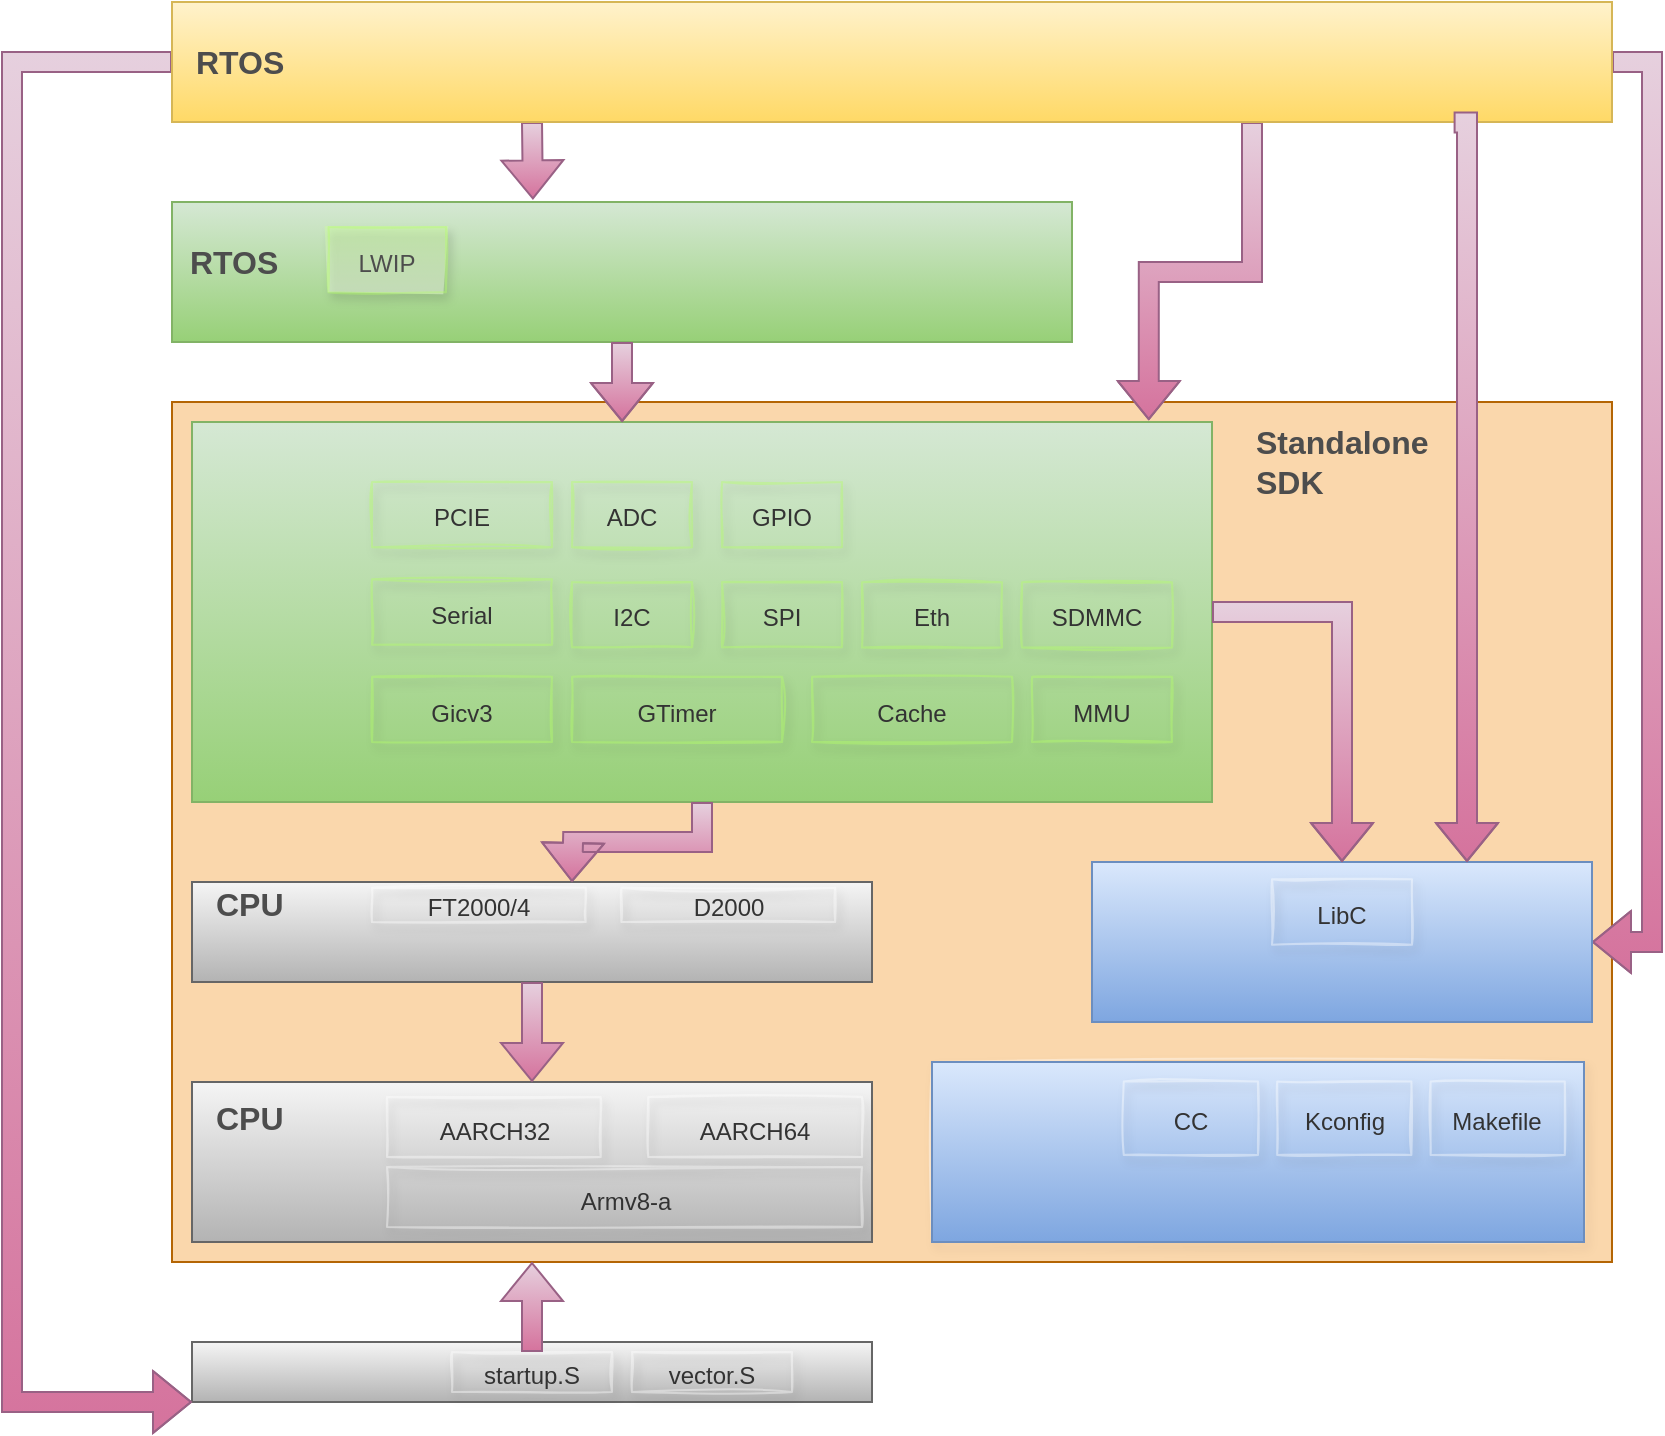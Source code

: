 <mxfile>
    <diagram id="mIqqJ92ZV3NnToaTfTDR" name=" 1 ">
        <mxGraphModel dx="1950" dy="674" grid="1" gridSize="10" guides="1" tooltips="1" connect="1" arrows="1" fold="1" page="1" pageScale="1" pageWidth="827" pageHeight="1169" background="none" math="0" shadow="0">
            <root>
                <mxCell id="0"/>
                <mxCell id="1" parent="0"/>
                <mxCell id="2" value="" style="rounded=0;whiteSpace=wrap;html=1;fillColor=#fad7ac;strokeColor=#b46504;" parent="1" vertex="1">
                    <mxGeometry x="-670" y="420" width="720" height="430" as="geometry"/>
                </mxCell>
                <mxCell id="3" value="" style="group" parent="1" vertex="1" connectable="0">
                    <mxGeometry x="-660" y="760" width="340" height="80" as="geometry"/>
                </mxCell>
                <mxCell id="4" value="" style="rounded=0;whiteSpace=wrap;html=1;gradientColor=#b3b3b3;fillColor=#f5f5f5;strokeColor=#666666;" parent="3" vertex="1">
                    <mxGeometry width="340" height="80" as="geometry"/>
                </mxCell>
                <mxCell id="5" value="&lt;font color=&quot;#4d4d4d&quot;&gt;&lt;span style=&quot;font-size: 16px&quot;&gt;&lt;b&gt;CPU&lt;/b&gt;&lt;/span&gt;&lt;/font&gt;" style="text;html=1;strokeColor=none;fillColor=none;align=left;verticalAlign=middle;whiteSpace=wrap;rounded=0;" parent="3" vertex="1">
                    <mxGeometry x="10" y="7.5" width="90" height="20" as="geometry"/>
                </mxCell>
                <mxCell id="6" value="&lt;font color=&quot;#333333&quot; style=&quot;font-size: 12px&quot;&gt;Armv8-a&lt;/font&gt;" style="rounded=0;whiteSpace=wrap;html=1;fontSize=18;strokeColor=#FFFFFF;shadow=1;sketch=1;opacity=40;gradientColor=#ffffff;gradientDirection=south;fillStyle=auto;fillColor=none;" parent="3" vertex="1">
                    <mxGeometry x="97.5" y="42.5" width="237.5" height="30" as="geometry"/>
                </mxCell>
                <mxCell id="7" value="&lt;font color=&quot;#333333&quot; style=&quot;font-size: 12px&quot;&gt;AARCH64&lt;/font&gt;" style="rounded=0;whiteSpace=wrap;html=1;fontSize=18;strokeColor=#FFFFFF;shadow=1;sketch=1;opacity=40;gradientColor=#ffffff;gradientDirection=south;fillStyle=auto;fillColor=none;" parent="3" vertex="1">
                    <mxGeometry x="228.125" y="7.5" width="106.875" height="30" as="geometry"/>
                </mxCell>
                <mxCell id="8" value="&lt;font color=&quot;#333333&quot; style=&quot;font-size: 12px&quot;&gt;AARCH32&lt;/font&gt;" style="rounded=0;whiteSpace=wrap;html=1;fontSize=18;strokeColor=#FFFFFF;shadow=1;sketch=1;opacity=40;gradientColor=#ffffff;gradientDirection=south;fillStyle=auto;fillColor=none;" parent="3" vertex="1">
                    <mxGeometry x="97.5" y="7.5" width="106.875" height="30" as="geometry"/>
                </mxCell>
                <mxCell id="15" value="" style="group;rounded=0;shadow=1;fontSize=18;verticalAlign=middle;strokeColor=#FFFFFF;gradientColor=#ffffff;gradientDirection=south;opacity=40;sketch=1;fillStyle=auto;" parent="1" vertex="1" connectable="0">
                    <mxGeometry x="-290" y="750" width="326" height="90" as="geometry"/>
                </mxCell>
                <mxCell id="16" value="" style="rounded=0;whiteSpace=wrap;html=1;gradientColor=#7ea6e0;fillColor=#dae8fc;strokeColor=#6c8ebf;" parent="15" vertex="1">
                    <mxGeometry width="326" height="90" as="geometry"/>
                </mxCell>
                <mxCell id="17" value="&lt;font color=&quot;#4d4d4d&quot; size=&quot;1&quot;&gt;&lt;b style=&quot;font-size: 16px&quot;&gt;&lt;/b&gt;&lt;/font&gt;" style="text;html=1;strokeColor=none;fillColor=none;align=left;verticalAlign=middle;whiteSpace=wrap;rounded=0;" parent="15" vertex="1">
                    <mxGeometry x="9.588" y="16.875" width="67.118" height="22.5" as="geometry"/>
                </mxCell>
                <mxCell id="18" value="&lt;font color=&quot;#333333&quot; style=&quot;font-size: 12px&quot;&gt;CC&lt;/font&gt;" style="rounded=0;whiteSpace=wrap;html=1;fontSize=18;strokeColor=#FFFFFF;shadow=1;sketch=1;opacity=40;gradientColor=#ffffff;gradientDirection=south;fillStyle=auto;fillColor=none;" parent="15" vertex="1">
                    <mxGeometry x="95.882" y="9.754" width="67.118" height="36.731" as="geometry"/>
                </mxCell>
                <mxCell id="19" value="&lt;font color=&quot;#333333&quot; style=&quot;font-size: 12px&quot;&gt;Kconfig&lt;/font&gt;" style="rounded=0;whiteSpace=wrap;html=1;fontSize=18;strokeColor=#FFFFFF;shadow=1;sketch=1;opacity=40;gradientColor=#ffffff;gradientDirection=south;fillStyle=auto;fillColor=none;" parent="15" vertex="1">
                    <mxGeometry x="172.588" y="9.754" width="67.118" height="36.731" as="geometry"/>
                </mxCell>
                <mxCell id="20" value="&lt;font color=&quot;#333333&quot; style=&quot;font-size: 12px&quot;&gt;Makefile&lt;/font&gt;" style="rounded=0;whiteSpace=wrap;html=1;fontSize=18;strokeColor=#FFFFFF;shadow=1;sketch=1;opacity=40;gradientColor=#ffffff;gradientDirection=south;fillStyle=auto;fillColor=none;" parent="15" vertex="1">
                    <mxGeometry x="249.294" y="9.754" width="67.118" height="36.731" as="geometry"/>
                </mxCell>
                <mxCell id="27" value="" style="group" parent="1" vertex="1" connectable="0">
                    <mxGeometry x="-660" y="660" width="340" height="50" as="geometry"/>
                </mxCell>
                <mxCell id="28" value="" style="rounded=0;whiteSpace=wrap;html=1;gradientColor=#b3b3b3;fillColor=#f5f5f5;strokeColor=#666666;" parent="27" vertex="1">
                    <mxGeometry width="340" height="50" as="geometry"/>
                </mxCell>
                <mxCell id="29" value="&lt;font color=&quot;#4d4d4d&quot;&gt;&lt;span style=&quot;font-size: 16px&quot;&gt;&lt;b&gt;CPU&lt;/b&gt;&lt;/span&gt;&lt;/font&gt;" style="text;html=1;strokeColor=none;fillColor=none;align=left;verticalAlign=middle;whiteSpace=wrap;rounded=0;" parent="27" vertex="1">
                    <mxGeometry x="10.001" y="5.714" width="90.001" height="11.429" as="geometry"/>
                </mxCell>
                <mxCell id="30" value="&lt;font color=&quot;#333333&quot; style=&quot;font-size: 12px&quot;&gt;FT2000/4&lt;/font&gt;" style="rounded=0;whiteSpace=wrap;html=1;fontSize=18;shadow=1;sketch=1;opacity=40;gradientColor=#ffffff;gradientDirection=south;fillStyle=auto;fillColor=none;strokeColor=#FFFFFF;" parent="27" vertex="1">
                    <mxGeometry x="90.002" y="2.857" width="106.876" height="17.143" as="geometry"/>
                </mxCell>
                <mxCell id="31" value="&lt;font color=&quot;#333333&quot; style=&quot;font-size: 12px&quot;&gt;D2000&lt;/font&gt;" style="rounded=0;whiteSpace=wrap;html=1;fontSize=18;strokeColor=#FFFFFF;shadow=1;sketch=1;opacity=40;gradientColor=#ffffff;gradientDirection=south;fillStyle=auto;fillColor=none;" parent="27" vertex="1">
                    <mxGeometry x="214.69" y="2.857" width="106.876" height="17.143" as="geometry"/>
                </mxCell>
                <mxCell id="32" value="" style="group" parent="1" vertex="1" connectable="0">
                    <mxGeometry x="-660" y="430" width="510" height="190" as="geometry"/>
                </mxCell>
                <mxCell id="33" value="" style="rounded=0;whiteSpace=wrap;html=1;gradientColor=#97d077;fillColor=#d5e8d4;strokeColor=#82b366;" parent="32" vertex="1">
                    <mxGeometry width="510" height="190" as="geometry"/>
                </mxCell>
                <mxCell id="34" value="&lt;font color=&quot;#4d4d4d&quot;&gt;&lt;span style=&quot;font-size: 16px&quot;&gt;&lt;b&gt;&lt;/b&gt;&lt;/span&gt;&lt;/font&gt;" style="text;html=1;strokeColor=none;fillColor=none;align=left;verticalAlign=middle;whiteSpace=wrap;rounded=0;" parent="32" vertex="1">
                    <mxGeometry x="10" y="10" width="90" height="20" as="geometry"/>
                </mxCell>
                <mxCell id="35" value="&lt;font color=&quot;#333333&quot; style=&quot;font-size: 12px&quot;&gt;Gicv3&lt;/font&gt;" style="rounded=0;whiteSpace=wrap;html=1;fontSize=18;strokeColor=#B3FF66;shadow=1;sketch=1;opacity=40;gradientColor=#ffffff;gradientDirection=south;fillStyle=auto;fillColor=none;" parent="32" vertex="1">
                    <mxGeometry x="90" y="127.35" width="90" height="32.65" as="geometry"/>
                </mxCell>
                <mxCell id="36" value="&lt;font color=&quot;#333333&quot; style=&quot;font-size: 12px&quot;&gt;Serial&lt;/font&gt;" style="rounded=0;whiteSpace=wrap;html=1;fontSize=18;strokeColor=#B3FF66;shadow=1;sketch=1;opacity=40;gradientColor=#ffffff;gradientDirection=south;fillStyle=auto;fillColor=none;" parent="32" vertex="1">
                    <mxGeometry x="90" y="78.672" width="90" height="32.647" as="geometry"/>
                </mxCell>
                <mxCell id="37" value="&lt;font color=&quot;#333333&quot; style=&quot;font-size: 12px&quot;&gt;PCIE&lt;/font&gt;" style="rounded=0;whiteSpace=wrap;html=1;fontSize=18;strokeColor=#B3FF66;shadow=1;sketch=1;opacity=40;gradientColor=#ffffff;gradientDirection=south;fillStyle=auto;fillColor=none;" parent="32" vertex="1">
                    <mxGeometry x="90" y="30.002" width="90" height="32.647" as="geometry"/>
                </mxCell>
                <mxCell id="38" value="&lt;font color=&quot;#333333&quot; style=&quot;font-size: 12px&quot;&gt;GTimer&lt;/font&gt;" style="rounded=0;whiteSpace=wrap;html=1;fontSize=18;strokeColor=#B3FF66;shadow=1;sketch=1;opacity=40;gradientColor=#ffffff;gradientDirection=south;fillStyle=auto;fillColor=none;" parent="32" vertex="1">
                    <mxGeometry x="190" y="127.351" width="105" height="32.647" as="geometry"/>
                </mxCell>
                <mxCell id="39" value="&lt;font color=&quot;#333333&quot; style=&quot;font-size: 12px&quot;&gt;Cache&lt;/font&gt;" style="rounded=0;whiteSpace=wrap;html=1;fontSize=18;strokeColor=#B3FF66;shadow=1;sketch=1;opacity=40;gradientColor=#ffffff;gradientDirection=south;fillStyle=auto;fillColor=none;" parent="32" vertex="1">
                    <mxGeometry x="310" y="127.35" width="100" height="32.65" as="geometry"/>
                </mxCell>
                <mxCell id="40" value="&lt;font color=&quot;#333333&quot; style=&quot;font-size: 12px&quot;&gt;MMU&lt;/font&gt;" style="rounded=0;whiteSpace=wrap;html=1;fontSize=18;strokeColor=#B3FF66;shadow=1;sketch=1;opacity=40;gradientColor=#ffffff;gradientDirection=south;fillStyle=auto;fillColor=none;" parent="32" vertex="1">
                    <mxGeometry x="420" y="127.35" width="70" height="32.65" as="geometry"/>
                </mxCell>
                <mxCell id="41" value="&lt;font color=&quot;#333333&quot; style=&quot;font-size: 12px&quot;&gt;I2C&lt;/font&gt;" style="rounded=0;whiteSpace=wrap;html=1;fontSize=18;strokeColor=#B3FF66;shadow=1;sketch=1;opacity=40;gradientColor=#ffffff;gradientDirection=south;fillStyle=auto;fillColor=none;" parent="32" vertex="1">
                    <mxGeometry x="190" y="80" width="60" height="32.65" as="geometry"/>
                </mxCell>
                <mxCell id="42" value="&lt;font color=&quot;#333333&quot; style=&quot;font-size: 12px&quot;&gt;SPI&lt;/font&gt;" style="rounded=0;whiteSpace=wrap;html=1;fontSize=18;strokeColor=#B3FF66;shadow=1;sketch=1;opacity=40;gradientColor=#ffffff;gradientDirection=south;fillStyle=auto;fillColor=none;" parent="32" vertex="1">
                    <mxGeometry x="265" y="80" width="60" height="32.65" as="geometry"/>
                </mxCell>
                <mxCell id="43" value="&lt;font color=&quot;#333333&quot; style=&quot;font-size: 12px&quot;&gt;Eth&lt;/font&gt;" style="rounded=0;whiteSpace=wrap;html=1;fontSize=18;strokeColor=#B3FF66;shadow=1;sketch=1;opacity=40;gradientColor=#ffffff;gradientDirection=south;fillStyle=auto;fillColor=none;" parent="32" vertex="1">
                    <mxGeometry x="335" y="80.15" width="70" height="32.65" as="geometry"/>
                </mxCell>
                <mxCell id="44" value="&lt;font color=&quot;#333333&quot; style=&quot;font-size: 12px&quot;&gt;SDMMC&lt;/font&gt;" style="rounded=0;whiteSpace=wrap;html=1;fontSize=18;strokeColor=#B3FF66;shadow=1;sketch=1;opacity=40;gradientColor=#ffffff;gradientDirection=south;fillStyle=auto;fillColor=none;" parent="32" vertex="1">
                    <mxGeometry x="415" y="80.15" width="75" height="32.65" as="geometry"/>
                </mxCell>
                <mxCell id="45" value="&lt;font color=&quot;#333333&quot; style=&quot;font-size: 12px&quot;&gt;GPIO&lt;/font&gt;" style="rounded=0;whiteSpace=wrap;html=1;fontSize=18;strokeColor=#B3FF66;shadow=1;sketch=1;opacity=40;gradientColor=#ffffff;gradientDirection=south;fillStyle=auto;fillColor=none;" parent="32" vertex="1">
                    <mxGeometry x="265" y="30" width="60" height="32.65" as="geometry"/>
                </mxCell>
                <mxCell id="46" value="&lt;font color=&quot;#333333&quot; style=&quot;font-size: 12px&quot;&gt;ADC&lt;/font&gt;" style="rounded=0;whiteSpace=wrap;html=1;fontSize=18;strokeColor=#B3FF66;shadow=1;sketch=1;opacity=40;gradientColor=#ffffff;gradientDirection=south;fillStyle=auto;fillColor=none;" parent="32" vertex="1">
                    <mxGeometry x="190" y="30" width="60" height="32.65" as="geometry"/>
                </mxCell>
                <mxCell id="47" value="" style="group" parent="1" vertex="1" connectable="0">
                    <mxGeometry x="-660" y="890" width="340" height="30" as="geometry"/>
                </mxCell>
                <mxCell id="9" value="" style="rounded=0;whiteSpace=wrap;html=1;gradientColor=#b3b3b3;fillColor=#f5f5f5;strokeColor=#666666;" parent="47" vertex="1">
                    <mxGeometry width="340" height="30" as="geometry"/>
                </mxCell>
                <mxCell id="10" value="&lt;font color=&quot;#4d4d4d&quot;&gt;&lt;span style=&quot;font-size: 16px&quot;&gt;&lt;b&gt;&lt;/b&gt;&lt;/span&gt;&lt;/font&gt;" style="text;html=1;strokeColor=none;fillColor=none;align=left;verticalAlign=middle;whiteSpace=wrap;rounded=0;" parent="47" vertex="1">
                    <mxGeometry x="10" y="5" width="120" height="20" as="geometry"/>
                </mxCell>
                <mxCell id="11" value="&lt;font color=&quot;#333333&quot; style=&quot;font-size: 12px&quot;&gt;startup.S&lt;/font&gt;" style="rounded=0;whiteSpace=wrap;html=1;fontSize=18;strokeColor=#FFFFFF;shadow=1;sketch=1;opacity=40;gradientColor=#ffffff;gradientDirection=south;fillStyle=auto;fillColor=none;" parent="47" vertex="1">
                    <mxGeometry x="130" y="5" width="80" height="20" as="geometry"/>
                </mxCell>
                <mxCell id="12" value="&lt;font color=&quot;#333333&quot; style=&quot;font-size: 12px&quot;&gt;vector.S&lt;/font&gt;" style="rounded=0;whiteSpace=wrap;html=1;fontSize=18;strokeColor=#FFFFFF;shadow=1;sketch=1;opacity=40;gradientColor=#ffffff;gradientDirection=south;fillStyle=auto;fillColor=none;" parent="47" vertex="1">
                    <mxGeometry x="220" y="5" width="80" height="20" as="geometry"/>
                </mxCell>
                <mxCell id="64" style="edgeStyle=orthogonalEdgeStyle;shape=flexArrow;rounded=0;orthogonalLoop=1;jettySize=auto;html=1;exitX=0;exitY=0.5;exitDx=0;exitDy=0;entryX=0;entryY=1;entryDx=0;entryDy=0;gradientColor=#d5739d;fillColor=#e6d0de;strokeColor=#996185;" parent="1" source="60" target="9" edge="1">
                    <mxGeometry relative="1" as="geometry">
                        <Array as="points">
                            <mxPoint x="-750" y="250"/>
                            <mxPoint x="-750" y="920"/>
                            <mxPoint x="-660" y="920"/>
                        </Array>
                    </mxGeometry>
                </mxCell>
                <mxCell id="71" style="edgeStyle=orthogonalEdgeStyle;shape=flexArrow;rounded=0;orthogonalLoop=1;jettySize=auto;html=1;exitX=1;exitY=0.5;exitDx=0;exitDy=0;entryX=1;entryY=0.5;entryDx=0;entryDy=0;gradientColor=#d5739d;fillColor=#e6d0de;strokeColor=#996185;" parent="1" source="60" target="66" edge="1">
                    <mxGeometry relative="1" as="geometry"/>
                </mxCell>
                <mxCell id="88" style="edgeStyle=orthogonalEdgeStyle;rounded=0;orthogonalLoop=1;jettySize=auto;html=1;exitX=0.25;exitY=1;exitDx=0;exitDy=0;entryX=0.401;entryY=-0.019;entryDx=0;entryDy=0;entryPerimeter=0;shape=flexArrow;gradientColor=#d5739d;fillColor=#e6d0de;strokeColor=#996185;" edge="1" parent="1" source="60" target="82">
                    <mxGeometry relative="1" as="geometry"/>
                </mxCell>
                <mxCell id="90" style="edgeStyle=orthogonalEdgeStyle;shape=flexArrow;rounded=0;orthogonalLoop=1;jettySize=auto;html=1;exitX=0.75;exitY=1;exitDx=0;exitDy=0;entryX=0.938;entryY=-0.005;entryDx=0;entryDy=0;entryPerimeter=0;gradientColor=#d5739d;fillColor=#e6d0de;strokeColor=#996185;" edge="1" parent="1" source="60" target="33">
                    <mxGeometry relative="1" as="geometry"/>
                </mxCell>
                <mxCell id="60" value="" style="rounded=0;whiteSpace=wrap;html=1;gradientColor=#ffd966;fillColor=#fff2cc;strokeColor=#d6b656;labelPosition=center;verticalLabelPosition=top;align=center;verticalAlign=bottom;" parent="1" vertex="1">
                    <mxGeometry x="-670" y="220" width="720" height="60" as="geometry"/>
                </mxCell>
                <mxCell id="61" value="&lt;font color=&quot;#4d4d4d&quot; size=&quot;1&quot;&gt;&lt;b style=&quot;font-size: 16px&quot;&gt;RTOS&lt;/b&gt;&lt;/font&gt;" style="text;html=1;strokeColor=none;fillColor=none;align=left;verticalAlign=middle;whiteSpace=wrap;rounded=0;" parent="1" vertex="1">
                    <mxGeometry x="-660" y="240" width="90" height="20" as="geometry"/>
                </mxCell>
                <mxCell id="65" value="" style="group" parent="1" vertex="1" connectable="0">
                    <mxGeometry x="-210" y="650" width="250" height="80" as="geometry"/>
                </mxCell>
                <mxCell id="66" value="" style="rounded=0;whiteSpace=wrap;html=1;gradientColor=#7ea6e0;fillColor=#dae8fc;strokeColor=#6c8ebf;" parent="65" vertex="1">
                    <mxGeometry width="250" height="80" as="geometry"/>
                </mxCell>
                <mxCell id="67" value="&lt;font color=&quot;#4d4d4d&quot; size=&quot;1&quot;&gt;&lt;b style=&quot;font-size: 16px&quot;&gt;&lt;/b&gt;&lt;/font&gt;" style="text;html=1;strokeColor=none;fillColor=none;align=left;verticalAlign=middle;whiteSpace=wrap;rounded=0;" parent="65" vertex="1">
                    <mxGeometry x="10" y="15" width="70" height="20" as="geometry"/>
                </mxCell>
                <mxCell id="68" value="&lt;font color=&quot;#333333&quot; style=&quot;font-size: 12px&quot;&gt;LibC&lt;/font&gt;" style="rounded=0;whiteSpace=wrap;html=1;fontSize=18;strokeColor=#FFFFFF;shadow=1;sketch=1;opacity=40;gradientColor=#ffffff;gradientDirection=south;fillStyle=auto;fillColor=none;" parent="65" vertex="1">
                    <mxGeometry x="90" y="8.67" width="70" height="32.65" as="geometry"/>
                </mxCell>
                <mxCell id="72" value="&lt;font color=&quot;#4d4d4d&quot;&gt;&lt;span style=&quot;font-size: 16px&quot;&gt;&lt;b&gt;Standalone SDK&lt;/b&gt;&lt;/span&gt;&lt;/font&gt;" style="text;html=1;strokeColor=none;fillColor=none;align=left;verticalAlign=middle;whiteSpace=wrap;rounded=0;" parent="1" vertex="1">
                    <mxGeometry x="-130" y="440" width="90" height="20" as="geometry"/>
                </mxCell>
                <mxCell id="73" style="edgeStyle=orthogonalEdgeStyle;shape=flexArrow;rounded=0;orthogonalLoop=1;jettySize=auto;html=1;exitX=1;exitY=0.5;exitDx=0;exitDy=0;entryX=0.5;entryY=0;entryDx=0;entryDy=0;gradientColor=#d5739d;fillColor=#e6d0de;strokeColor=#996185;" parent="1" source="33" target="66" edge="1">
                    <mxGeometry relative="1" as="geometry"/>
                </mxCell>
                <mxCell id="76" style="edgeStyle=orthogonalEdgeStyle;shape=flexArrow;rounded=0;orthogonalLoop=1;jettySize=auto;html=1;entryX=0.75;entryY=0;entryDx=0;entryDy=0;gradientColor=#d5739d;fillColor=#e6d0de;strokeColor=#996185;exitX=0.89;exitY=1.005;exitDx=0;exitDy=0;exitPerimeter=0;" parent="1" source="60" target="66" edge="1">
                    <mxGeometry relative="1" as="geometry">
                        <Array as="points">
                            <mxPoint x="-22" y="280"/>
                        </Array>
                        <mxPoint x="-30" y="290" as="sourcePoint"/>
                    </mxGeometry>
                </mxCell>
                <mxCell id="78" style="edgeStyle=orthogonalEdgeStyle;shape=flexArrow;rounded=0;orthogonalLoop=1;jettySize=auto;html=1;exitX=0.5;exitY=0;exitDx=0;exitDy=0;entryX=0.25;entryY=1;entryDx=0;entryDy=0;gradientColor=#d5739d;fillColor=#e6d0de;strokeColor=#996185;" parent="1" source="11" target="2" edge="1">
                    <mxGeometry relative="1" as="geometry"/>
                </mxCell>
                <mxCell id="79" style="edgeStyle=orthogonalEdgeStyle;shape=flexArrow;rounded=0;orthogonalLoop=1;jettySize=auto;html=1;exitX=0.5;exitY=1;exitDx=0;exitDy=0;gradientColor=#d5739d;fillColor=#e6d0de;strokeColor=#996185;" parent="1" source="33" edge="1">
                    <mxGeometry relative="1" as="geometry">
                        <mxPoint x="-470" y="660" as="targetPoint"/>
                    </mxGeometry>
                </mxCell>
                <mxCell id="80" style="edgeStyle=orthogonalEdgeStyle;shape=flexArrow;rounded=0;orthogonalLoop=1;jettySize=auto;html=1;exitX=0.5;exitY=1;exitDx=0;exitDy=0;entryX=0.5;entryY=0;entryDx=0;entryDy=0;gradientColor=#d5739d;fillColor=#e6d0de;strokeColor=#996185;" parent="1" source="28" target="4" edge="1">
                    <mxGeometry relative="1" as="geometry"/>
                </mxCell>
                <mxCell id="81" value="" style="group" vertex="1" connectable="0" parent="1">
                    <mxGeometry x="-670" y="320" width="450" height="70" as="geometry"/>
                </mxCell>
                <mxCell id="82" value="" style="rounded=0;whiteSpace=wrap;html=1;gradientColor=#97d077;fillColor=#d5e8d4;strokeColor=#82b366;" vertex="1" parent="81">
                    <mxGeometry width="450" height="70" as="geometry"/>
                </mxCell>
                <mxCell id="83" value="&lt;font color=&quot;#4d4d4d&quot;&gt;&lt;span style=&quot;font-size: 16px&quot;&gt;&lt;b&gt;RTOS&lt;/b&gt;&lt;/span&gt;&lt;/font&gt;" style="text;html=1;strokeColor=none;fillColor=none;align=left;verticalAlign=middle;whiteSpace=wrap;rounded=0;" vertex="1" parent="81">
                    <mxGeometry x="6.519" y="20" width="62.231" height="20" as="geometry"/>
                </mxCell>
                <mxCell id="85" value="&lt;font color=&quot;#4d4d4d&quot; style=&quot;font-size: 12px&quot;&gt;LWIP&lt;/font&gt;" style="rounded=0;whiteSpace=wrap;html=1;fontSize=18;strokeColor=#B3FF66;shadow=1;sketch=1;opacity=40;gradientColor=#ffffff;gradientDirection=south;fillStyle=auto;fillColor=#CCFF99;strokeWidth=1;" vertex="1" parent="81">
                    <mxGeometry x="78.261" y="12.502" width="58.696" height="32.647" as="geometry"/>
                </mxCell>
                <mxCell id="89" style="edgeStyle=orthogonalEdgeStyle;shape=flexArrow;rounded=0;orthogonalLoop=1;jettySize=auto;html=1;exitX=0.5;exitY=1;exitDx=0;exitDy=0;gradientColor=#d5739d;fillColor=#e6d0de;strokeColor=#996185;" edge="1" parent="1" source="82">
                    <mxGeometry relative="1" as="geometry">
                        <mxPoint x="-444.941" y="430" as="targetPoint"/>
                    </mxGeometry>
                </mxCell>
            </root>
        </mxGraphModel>
    </diagram>
</mxfile>